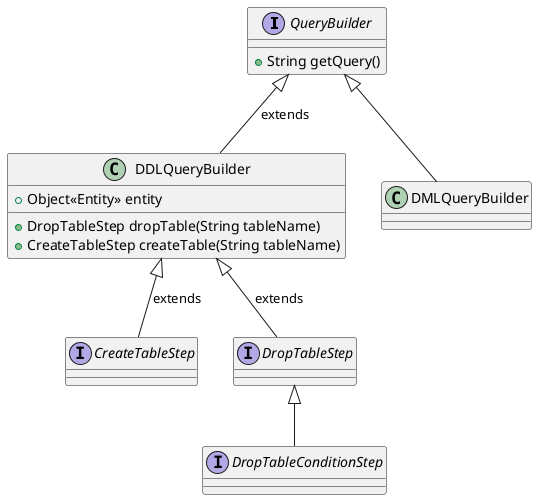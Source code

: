 @startuml
interface QueryBuilder {
    + String getQuery()
}

class DDLQueryBuilder {
    + Object<<Entity>> entity
    + DropTableStep dropTable(String tableName)
    + CreateTableStep createTable(String tableName)
}


class DMLQueryBuilder {

}

interface CreateTableStep {

}

interface DropTableStep {

}

interface DropTableConditionStep {

}


QueryBuilder <|-- DDLQueryBuilder : extends
DDLQueryBuilder <|-- DropTableStep : extends
DDLQueryBuilder <|-- CreateTableStep : extends

DropTableStep <|-- DropTableConditionStep


QueryBuilder <|-- DMLQueryBuilder

@enduml

